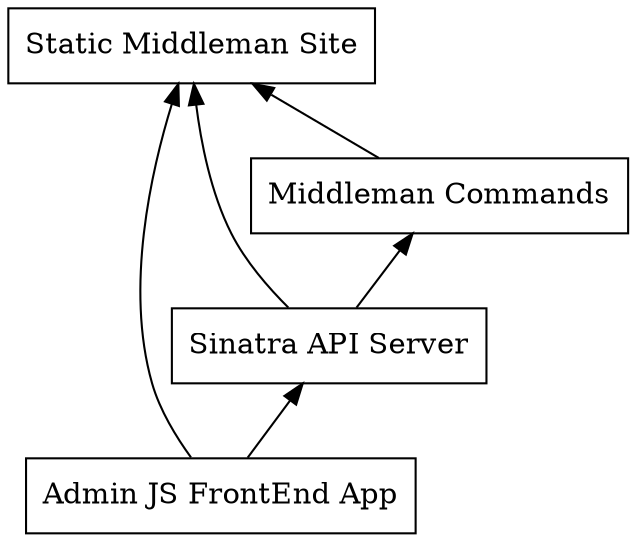 digraph G {
rankdir=BT
node [shape=box ];
app [label="Static Middleman Site"];
admin [label="Admin JS FrontEnd App"];
api [label="Sinatra API Server"];
cmds [label="Middleman Commands"];
cmds -> app;
api -> cmds;
api -> app;
admin -> api;
admin -> app;
}
